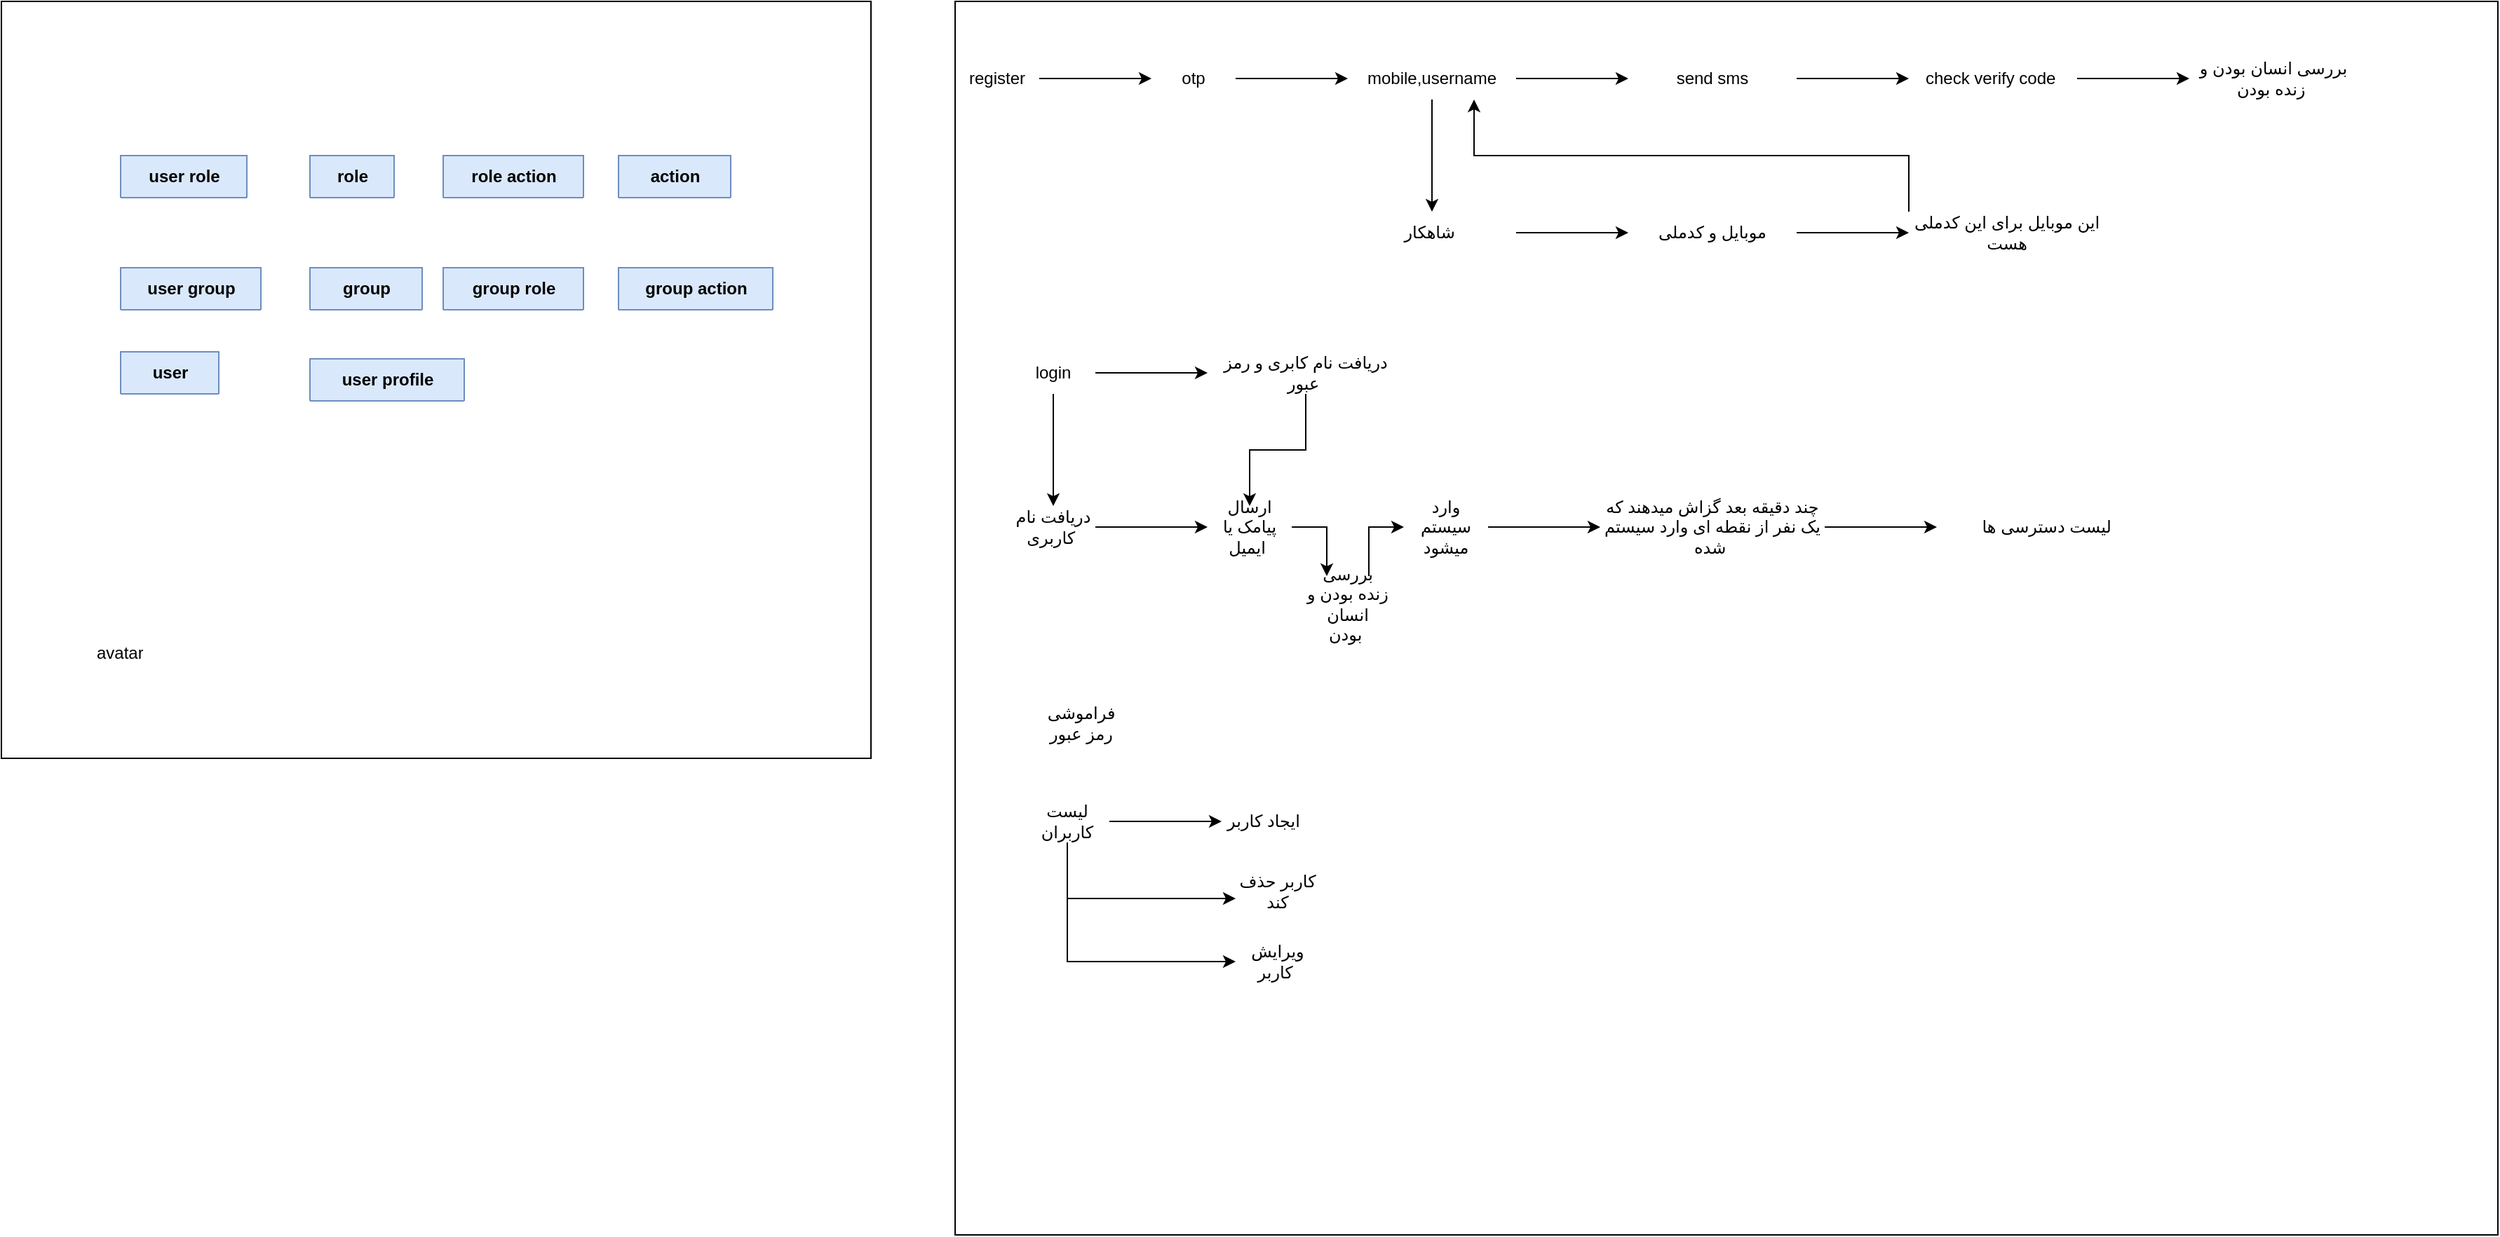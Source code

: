 <mxfile version="21.3.2" type="device">
  <diagram name="Page-1" id="mZm7nvFDYZ6d_9sWGojl">
    <mxGraphModel dx="880" dy="1552" grid="1" gridSize="10" guides="1" tooltips="1" connect="1" arrows="1" fold="1" page="1" pageScale="1" pageWidth="850" pageHeight="1100" math="0" shadow="0">
      <root>
        <mxCell id="0" />
        <mxCell id="1" parent="0" />
        <mxCell id="eB7bDLp0G9ZgfpI1zOwj-138" value="" style="verticalLabelPosition=bottom;verticalAlign=top;html=1;shape=mxgraph.basic.rect;fillColor2=none;strokeWidth=1;size=20;indent=5;" parent="1" vertex="1">
          <mxGeometry x="10" y="-20" width="620" height="540" as="geometry" />
        </mxCell>
        <mxCell id="eB7bDLp0G9ZgfpI1zOwj-1" value="user" style="shape=table;startSize=30;container=1;collapsible=1;childLayout=tableLayout;fixedRows=1;rowLines=0;fontStyle=1;align=center;resizeLast=1;html=1;fillColor=#dae8fc;strokeColor=#6c8ebf;" parent="1" vertex="1" collapsed="1">
          <mxGeometry x="95" y="230" width="70" height="30" as="geometry">
            <mxRectangle x="95" y="230" width="180" height="180" as="alternateBounds" />
          </mxGeometry>
        </mxCell>
        <mxCell id="eB7bDLp0G9ZgfpI1zOwj-2" value="" style="shape=tableRow;horizontal=0;startSize=0;swimlaneHead=0;swimlaneBody=0;fillColor=none;collapsible=0;dropTarget=0;points=[[0,0.5],[1,0.5]];portConstraint=eastwest;top=0;left=0;right=0;bottom=1;" parent="eB7bDLp0G9ZgfpI1zOwj-1" vertex="1">
          <mxGeometry y="30" width="180" height="30" as="geometry" />
        </mxCell>
        <mxCell id="eB7bDLp0G9ZgfpI1zOwj-3" value="PK" style="shape=partialRectangle;connectable=0;fillColor=none;top=0;left=0;bottom=0;right=0;fontStyle=1;overflow=hidden;whiteSpace=wrap;html=1;" parent="eB7bDLp0G9ZgfpI1zOwj-2" vertex="1">
          <mxGeometry width="30" height="30" as="geometry">
            <mxRectangle width="30" height="30" as="alternateBounds" />
          </mxGeometry>
        </mxCell>
        <mxCell id="eB7bDLp0G9ZgfpI1zOwj-4" value="username" style="shape=partialRectangle;connectable=0;fillColor=none;top=0;left=0;bottom=0;right=0;align=left;spacingLeft=6;fontStyle=5;overflow=hidden;whiteSpace=wrap;html=1;" parent="eB7bDLp0G9ZgfpI1zOwj-2" vertex="1">
          <mxGeometry x="30" width="150" height="30" as="geometry">
            <mxRectangle width="150" height="30" as="alternateBounds" />
          </mxGeometry>
        </mxCell>
        <mxCell id="eB7bDLp0G9ZgfpI1zOwj-5" value="" style="shape=tableRow;horizontal=0;startSize=0;swimlaneHead=0;swimlaneBody=0;fillColor=none;collapsible=0;dropTarget=0;points=[[0,0.5],[1,0.5]];portConstraint=eastwest;top=0;left=0;right=0;bottom=0;" parent="eB7bDLp0G9ZgfpI1zOwj-1" vertex="1">
          <mxGeometry y="60" width="180" height="30" as="geometry" />
        </mxCell>
        <mxCell id="eB7bDLp0G9ZgfpI1zOwj-6" value="" style="shape=partialRectangle;connectable=0;fillColor=none;top=0;left=0;bottom=0;right=0;editable=1;overflow=hidden;whiteSpace=wrap;html=1;" parent="eB7bDLp0G9ZgfpI1zOwj-5" vertex="1">
          <mxGeometry width="30" height="30" as="geometry">
            <mxRectangle width="30" height="30" as="alternateBounds" />
          </mxGeometry>
        </mxCell>
        <mxCell id="eB7bDLp0G9ZgfpI1zOwj-7" value="password" style="shape=partialRectangle;connectable=0;fillColor=none;top=0;left=0;bottom=0;right=0;align=left;spacingLeft=6;overflow=hidden;whiteSpace=wrap;html=1;" parent="eB7bDLp0G9ZgfpI1zOwj-5" vertex="1">
          <mxGeometry x="30" width="150" height="30" as="geometry">
            <mxRectangle width="150" height="30" as="alternateBounds" />
          </mxGeometry>
        </mxCell>
        <mxCell id="eB7bDLp0G9ZgfpI1zOwj-8" value="" style="shape=tableRow;horizontal=0;startSize=0;swimlaneHead=0;swimlaneBody=0;fillColor=none;collapsible=0;dropTarget=0;points=[[0,0.5],[1,0.5]];portConstraint=eastwest;top=0;left=0;right=0;bottom=0;" parent="eB7bDLp0G9ZgfpI1zOwj-1" vertex="1">
          <mxGeometry y="90" width="180" height="30" as="geometry" />
        </mxCell>
        <mxCell id="eB7bDLp0G9ZgfpI1zOwj-9" value="" style="shape=partialRectangle;connectable=0;fillColor=none;top=0;left=0;bottom=0;right=0;editable=1;overflow=hidden;whiteSpace=wrap;html=1;" parent="eB7bDLp0G9ZgfpI1zOwj-8" vertex="1">
          <mxGeometry width="30" height="30" as="geometry">
            <mxRectangle width="30" height="30" as="alternateBounds" />
          </mxGeometry>
        </mxCell>
        <mxCell id="eB7bDLp0G9ZgfpI1zOwj-10" value="email" style="shape=partialRectangle;connectable=0;fillColor=none;top=0;left=0;bottom=0;right=0;align=left;spacingLeft=6;overflow=hidden;whiteSpace=wrap;html=1;" parent="eB7bDLp0G9ZgfpI1zOwj-8" vertex="1">
          <mxGeometry x="30" width="150" height="30" as="geometry">
            <mxRectangle width="150" height="30" as="alternateBounds" />
          </mxGeometry>
        </mxCell>
        <mxCell id="eB7bDLp0G9ZgfpI1zOwj-11" value="" style="shape=tableRow;horizontal=0;startSize=0;swimlaneHead=0;swimlaneBody=0;fillColor=none;collapsible=0;dropTarget=0;points=[[0,0.5],[1,0.5]];portConstraint=eastwest;top=0;left=0;right=0;bottom=0;" parent="eB7bDLp0G9ZgfpI1zOwj-1" vertex="1">
          <mxGeometry y="120" width="180" height="30" as="geometry" />
        </mxCell>
        <mxCell id="eB7bDLp0G9ZgfpI1zOwj-12" value="" style="shape=partialRectangle;connectable=0;fillColor=none;top=0;left=0;bottom=0;right=0;editable=1;overflow=hidden;whiteSpace=wrap;html=1;" parent="eB7bDLp0G9ZgfpI1zOwj-11" vertex="1">
          <mxGeometry width="30" height="30" as="geometry">
            <mxRectangle width="30" height="30" as="alternateBounds" />
          </mxGeometry>
        </mxCell>
        <mxCell id="eB7bDLp0G9ZgfpI1zOwj-13" value="tel" style="shape=partialRectangle;connectable=0;fillColor=none;top=0;left=0;bottom=0;right=0;align=left;spacingLeft=6;overflow=hidden;whiteSpace=wrap;html=1;" parent="eB7bDLp0G9ZgfpI1zOwj-11" vertex="1">
          <mxGeometry x="30" width="150" height="30" as="geometry">
            <mxRectangle width="150" height="30" as="alternateBounds" />
          </mxGeometry>
        </mxCell>
        <mxCell id="eB7bDLp0G9ZgfpI1zOwj-14" value="role" style="shape=table;startSize=30;container=1;collapsible=1;childLayout=tableLayout;fixedRows=1;rowLines=0;fontStyle=1;align=center;resizeLast=1;html=1;fillColor=#dae8fc;strokeColor=#6c8ebf;" parent="1" vertex="1" collapsed="1">
          <mxGeometry x="230" y="90" width="60" height="30" as="geometry">
            <mxRectangle x="230" y="90" width="180" height="150" as="alternateBounds" />
          </mxGeometry>
        </mxCell>
        <mxCell id="eB7bDLp0G9ZgfpI1zOwj-15" value="" style="shape=tableRow;horizontal=0;startSize=0;swimlaneHead=0;swimlaneBody=0;fillColor=none;collapsible=0;dropTarget=0;points=[[0,0.5],[1,0.5]];portConstraint=eastwest;top=0;left=0;right=0;bottom=1;" parent="eB7bDLp0G9ZgfpI1zOwj-14" vertex="1">
          <mxGeometry y="30" width="180" height="30" as="geometry" />
        </mxCell>
        <mxCell id="eB7bDLp0G9ZgfpI1zOwj-16" value="PK" style="shape=partialRectangle;connectable=0;fillColor=none;top=0;left=0;bottom=0;right=0;fontStyle=1;overflow=hidden;whiteSpace=wrap;html=1;" parent="eB7bDLp0G9ZgfpI1zOwj-15" vertex="1">
          <mxGeometry width="30" height="30" as="geometry">
            <mxRectangle width="30" height="30" as="alternateBounds" />
          </mxGeometry>
        </mxCell>
        <mxCell id="eB7bDLp0G9ZgfpI1zOwj-17" value="UniqueID" style="shape=partialRectangle;connectable=0;fillColor=none;top=0;left=0;bottom=0;right=0;align=left;spacingLeft=6;fontStyle=5;overflow=hidden;whiteSpace=wrap;html=1;" parent="eB7bDLp0G9ZgfpI1zOwj-15" vertex="1">
          <mxGeometry x="30" width="150" height="30" as="geometry">
            <mxRectangle width="150" height="30" as="alternateBounds" />
          </mxGeometry>
        </mxCell>
        <mxCell id="eB7bDLp0G9ZgfpI1zOwj-18" value="" style="shape=tableRow;horizontal=0;startSize=0;swimlaneHead=0;swimlaneBody=0;fillColor=none;collapsible=0;dropTarget=0;points=[[0,0.5],[1,0.5]];portConstraint=eastwest;top=0;left=0;right=0;bottom=0;" parent="eB7bDLp0G9ZgfpI1zOwj-14" vertex="1">
          <mxGeometry y="60" width="180" height="30" as="geometry" />
        </mxCell>
        <mxCell id="eB7bDLp0G9ZgfpI1zOwj-19" value="" style="shape=partialRectangle;connectable=0;fillColor=none;top=0;left=0;bottom=0;right=0;editable=1;overflow=hidden;whiteSpace=wrap;html=1;" parent="eB7bDLp0G9ZgfpI1zOwj-18" vertex="1">
          <mxGeometry width="30" height="30" as="geometry">
            <mxRectangle width="30" height="30" as="alternateBounds" />
          </mxGeometry>
        </mxCell>
        <mxCell id="eB7bDLp0G9ZgfpI1zOwj-20" value="Row 1" style="shape=partialRectangle;connectable=0;fillColor=none;top=0;left=0;bottom=0;right=0;align=left;spacingLeft=6;overflow=hidden;whiteSpace=wrap;html=1;" parent="eB7bDLp0G9ZgfpI1zOwj-18" vertex="1">
          <mxGeometry x="30" width="150" height="30" as="geometry">
            <mxRectangle width="150" height="30" as="alternateBounds" />
          </mxGeometry>
        </mxCell>
        <mxCell id="eB7bDLp0G9ZgfpI1zOwj-21" value="" style="shape=tableRow;horizontal=0;startSize=0;swimlaneHead=0;swimlaneBody=0;fillColor=none;collapsible=0;dropTarget=0;points=[[0,0.5],[1,0.5]];portConstraint=eastwest;top=0;left=0;right=0;bottom=0;" parent="eB7bDLp0G9ZgfpI1zOwj-14" vertex="1">
          <mxGeometry y="90" width="180" height="30" as="geometry" />
        </mxCell>
        <mxCell id="eB7bDLp0G9ZgfpI1zOwj-22" value="" style="shape=partialRectangle;connectable=0;fillColor=none;top=0;left=0;bottom=0;right=0;editable=1;overflow=hidden;whiteSpace=wrap;html=1;" parent="eB7bDLp0G9ZgfpI1zOwj-21" vertex="1">
          <mxGeometry width="30" height="30" as="geometry">
            <mxRectangle width="30" height="30" as="alternateBounds" />
          </mxGeometry>
        </mxCell>
        <mxCell id="eB7bDLp0G9ZgfpI1zOwj-23" value="Row 2" style="shape=partialRectangle;connectable=0;fillColor=none;top=0;left=0;bottom=0;right=0;align=left;spacingLeft=6;overflow=hidden;whiteSpace=wrap;html=1;" parent="eB7bDLp0G9ZgfpI1zOwj-21" vertex="1">
          <mxGeometry x="30" width="150" height="30" as="geometry">
            <mxRectangle width="150" height="30" as="alternateBounds" />
          </mxGeometry>
        </mxCell>
        <mxCell id="eB7bDLp0G9ZgfpI1zOwj-24" value="" style="shape=tableRow;horizontal=0;startSize=0;swimlaneHead=0;swimlaneBody=0;fillColor=none;collapsible=0;dropTarget=0;points=[[0,0.5],[1,0.5]];portConstraint=eastwest;top=0;left=0;right=0;bottom=0;" parent="eB7bDLp0G9ZgfpI1zOwj-14" vertex="1">
          <mxGeometry y="120" width="180" height="30" as="geometry" />
        </mxCell>
        <mxCell id="eB7bDLp0G9ZgfpI1zOwj-25" value="" style="shape=partialRectangle;connectable=0;fillColor=none;top=0;left=0;bottom=0;right=0;editable=1;overflow=hidden;whiteSpace=wrap;html=1;" parent="eB7bDLp0G9ZgfpI1zOwj-24" vertex="1">
          <mxGeometry width="30" height="30" as="geometry">
            <mxRectangle width="30" height="30" as="alternateBounds" />
          </mxGeometry>
        </mxCell>
        <mxCell id="eB7bDLp0G9ZgfpI1zOwj-26" value="Row 3" style="shape=partialRectangle;connectable=0;fillColor=none;top=0;left=0;bottom=0;right=0;align=left;spacingLeft=6;overflow=hidden;whiteSpace=wrap;html=1;" parent="eB7bDLp0G9ZgfpI1zOwj-24" vertex="1">
          <mxGeometry x="30" width="150" height="30" as="geometry">
            <mxRectangle width="150" height="30" as="alternateBounds" />
          </mxGeometry>
        </mxCell>
        <mxCell id="eB7bDLp0G9ZgfpI1zOwj-27" value="action" style="shape=table;startSize=30;container=1;collapsible=1;childLayout=tableLayout;fixedRows=1;rowLines=0;fontStyle=1;align=center;resizeLast=1;html=1;fillColor=#dae8fc;strokeColor=#6c8ebf;" parent="1" vertex="1" collapsed="1">
          <mxGeometry x="450" y="90" width="80" height="30" as="geometry">
            <mxRectangle x="335" y="90" width="180" height="150" as="alternateBounds" />
          </mxGeometry>
        </mxCell>
        <mxCell id="eB7bDLp0G9ZgfpI1zOwj-28" value="" style="shape=tableRow;horizontal=0;startSize=0;swimlaneHead=0;swimlaneBody=0;fillColor=none;collapsible=0;dropTarget=0;points=[[0,0.5],[1,0.5]];portConstraint=eastwest;top=0;left=0;right=0;bottom=1;" parent="eB7bDLp0G9ZgfpI1zOwj-27" vertex="1">
          <mxGeometry y="30" width="180" height="30" as="geometry" />
        </mxCell>
        <mxCell id="eB7bDLp0G9ZgfpI1zOwj-29" value="PK" style="shape=partialRectangle;connectable=0;fillColor=none;top=0;left=0;bottom=0;right=0;fontStyle=1;overflow=hidden;whiteSpace=wrap;html=1;" parent="eB7bDLp0G9ZgfpI1zOwj-28" vertex="1">
          <mxGeometry width="30" height="30" as="geometry">
            <mxRectangle width="30" height="30" as="alternateBounds" />
          </mxGeometry>
        </mxCell>
        <mxCell id="eB7bDLp0G9ZgfpI1zOwj-30" value="UniqueID" style="shape=partialRectangle;connectable=0;fillColor=none;top=0;left=0;bottom=0;right=0;align=left;spacingLeft=6;fontStyle=5;overflow=hidden;whiteSpace=wrap;html=1;" parent="eB7bDLp0G9ZgfpI1zOwj-28" vertex="1">
          <mxGeometry x="30" width="150" height="30" as="geometry">
            <mxRectangle width="150" height="30" as="alternateBounds" />
          </mxGeometry>
        </mxCell>
        <mxCell id="eB7bDLp0G9ZgfpI1zOwj-31" value="" style="shape=tableRow;horizontal=0;startSize=0;swimlaneHead=0;swimlaneBody=0;fillColor=none;collapsible=0;dropTarget=0;points=[[0,0.5],[1,0.5]];portConstraint=eastwest;top=0;left=0;right=0;bottom=0;" parent="eB7bDLp0G9ZgfpI1zOwj-27" vertex="1">
          <mxGeometry y="60" width="180" height="30" as="geometry" />
        </mxCell>
        <mxCell id="eB7bDLp0G9ZgfpI1zOwj-32" value="" style="shape=partialRectangle;connectable=0;fillColor=none;top=0;left=0;bottom=0;right=0;editable=1;overflow=hidden;whiteSpace=wrap;html=1;" parent="eB7bDLp0G9ZgfpI1zOwj-31" vertex="1">
          <mxGeometry width="30" height="30" as="geometry">
            <mxRectangle width="30" height="30" as="alternateBounds" />
          </mxGeometry>
        </mxCell>
        <mxCell id="eB7bDLp0G9ZgfpI1zOwj-33" value="Row 1" style="shape=partialRectangle;connectable=0;fillColor=none;top=0;left=0;bottom=0;right=0;align=left;spacingLeft=6;overflow=hidden;whiteSpace=wrap;html=1;" parent="eB7bDLp0G9ZgfpI1zOwj-31" vertex="1">
          <mxGeometry x="30" width="150" height="30" as="geometry">
            <mxRectangle width="150" height="30" as="alternateBounds" />
          </mxGeometry>
        </mxCell>
        <mxCell id="eB7bDLp0G9ZgfpI1zOwj-34" value="" style="shape=tableRow;horizontal=0;startSize=0;swimlaneHead=0;swimlaneBody=0;fillColor=none;collapsible=0;dropTarget=0;points=[[0,0.5],[1,0.5]];portConstraint=eastwest;top=0;left=0;right=0;bottom=0;" parent="eB7bDLp0G9ZgfpI1zOwj-27" vertex="1">
          <mxGeometry y="90" width="180" height="30" as="geometry" />
        </mxCell>
        <mxCell id="eB7bDLp0G9ZgfpI1zOwj-35" value="" style="shape=partialRectangle;connectable=0;fillColor=none;top=0;left=0;bottom=0;right=0;editable=1;overflow=hidden;whiteSpace=wrap;html=1;" parent="eB7bDLp0G9ZgfpI1zOwj-34" vertex="1">
          <mxGeometry width="30" height="30" as="geometry">
            <mxRectangle width="30" height="30" as="alternateBounds" />
          </mxGeometry>
        </mxCell>
        <mxCell id="eB7bDLp0G9ZgfpI1zOwj-36" value="Row 2" style="shape=partialRectangle;connectable=0;fillColor=none;top=0;left=0;bottom=0;right=0;align=left;spacingLeft=6;overflow=hidden;whiteSpace=wrap;html=1;" parent="eB7bDLp0G9ZgfpI1zOwj-34" vertex="1">
          <mxGeometry x="30" width="150" height="30" as="geometry">
            <mxRectangle width="150" height="30" as="alternateBounds" />
          </mxGeometry>
        </mxCell>
        <mxCell id="eB7bDLp0G9ZgfpI1zOwj-37" value="" style="shape=tableRow;horizontal=0;startSize=0;swimlaneHead=0;swimlaneBody=0;fillColor=none;collapsible=0;dropTarget=0;points=[[0,0.5],[1,0.5]];portConstraint=eastwest;top=0;left=0;right=0;bottom=0;" parent="eB7bDLp0G9ZgfpI1zOwj-27" vertex="1">
          <mxGeometry y="120" width="180" height="30" as="geometry" />
        </mxCell>
        <mxCell id="eB7bDLp0G9ZgfpI1zOwj-38" value="" style="shape=partialRectangle;connectable=0;fillColor=none;top=0;left=0;bottom=0;right=0;editable=1;overflow=hidden;whiteSpace=wrap;html=1;" parent="eB7bDLp0G9ZgfpI1zOwj-37" vertex="1">
          <mxGeometry width="30" height="30" as="geometry">
            <mxRectangle width="30" height="30" as="alternateBounds" />
          </mxGeometry>
        </mxCell>
        <mxCell id="eB7bDLp0G9ZgfpI1zOwj-39" value="Row 3" style="shape=partialRectangle;connectable=0;fillColor=none;top=0;left=0;bottom=0;right=0;align=left;spacingLeft=6;overflow=hidden;whiteSpace=wrap;html=1;" parent="eB7bDLp0G9ZgfpI1zOwj-37" vertex="1">
          <mxGeometry x="30" width="150" height="30" as="geometry">
            <mxRectangle width="150" height="30" as="alternateBounds" />
          </mxGeometry>
        </mxCell>
        <mxCell id="eB7bDLp0G9ZgfpI1zOwj-40" value="role action" style="shape=table;startSize=30;container=1;collapsible=1;childLayout=tableLayout;fixedRows=1;rowLines=0;fontStyle=1;align=center;resizeLast=1;html=1;fillColor=#dae8fc;strokeColor=#6c8ebf;" parent="1" vertex="1" collapsed="1">
          <mxGeometry x="325" y="90" width="100" height="30" as="geometry">
            <mxRectangle x="325" y="90" width="180" height="150" as="alternateBounds" />
          </mxGeometry>
        </mxCell>
        <mxCell id="eB7bDLp0G9ZgfpI1zOwj-41" value="" style="shape=tableRow;horizontal=0;startSize=0;swimlaneHead=0;swimlaneBody=0;fillColor=none;collapsible=0;dropTarget=0;points=[[0,0.5],[1,0.5]];portConstraint=eastwest;top=0;left=0;right=0;bottom=1;" parent="eB7bDLp0G9ZgfpI1zOwj-40" vertex="1">
          <mxGeometry y="30" width="180" height="30" as="geometry" />
        </mxCell>
        <mxCell id="eB7bDLp0G9ZgfpI1zOwj-42" value="PK" style="shape=partialRectangle;connectable=0;fillColor=none;top=0;left=0;bottom=0;right=0;fontStyle=1;overflow=hidden;whiteSpace=wrap;html=1;" parent="eB7bDLp0G9ZgfpI1zOwj-41" vertex="1">
          <mxGeometry width="30" height="30" as="geometry">
            <mxRectangle width="30" height="30" as="alternateBounds" />
          </mxGeometry>
        </mxCell>
        <mxCell id="eB7bDLp0G9ZgfpI1zOwj-43" value="UniqueID" style="shape=partialRectangle;connectable=0;fillColor=none;top=0;left=0;bottom=0;right=0;align=left;spacingLeft=6;fontStyle=5;overflow=hidden;whiteSpace=wrap;html=1;" parent="eB7bDLp0G9ZgfpI1zOwj-41" vertex="1">
          <mxGeometry x="30" width="150" height="30" as="geometry">
            <mxRectangle width="150" height="30" as="alternateBounds" />
          </mxGeometry>
        </mxCell>
        <mxCell id="eB7bDLp0G9ZgfpI1zOwj-44" value="" style="shape=tableRow;horizontal=0;startSize=0;swimlaneHead=0;swimlaneBody=0;fillColor=none;collapsible=0;dropTarget=0;points=[[0,0.5],[1,0.5]];portConstraint=eastwest;top=0;left=0;right=0;bottom=0;" parent="eB7bDLp0G9ZgfpI1zOwj-40" vertex="1">
          <mxGeometry y="60" width="180" height="30" as="geometry" />
        </mxCell>
        <mxCell id="eB7bDLp0G9ZgfpI1zOwj-45" value="" style="shape=partialRectangle;connectable=0;fillColor=none;top=0;left=0;bottom=0;right=0;editable=1;overflow=hidden;whiteSpace=wrap;html=1;" parent="eB7bDLp0G9ZgfpI1zOwj-44" vertex="1">
          <mxGeometry width="30" height="30" as="geometry">
            <mxRectangle width="30" height="30" as="alternateBounds" />
          </mxGeometry>
        </mxCell>
        <mxCell id="eB7bDLp0G9ZgfpI1zOwj-46" value="Row 1" style="shape=partialRectangle;connectable=0;fillColor=none;top=0;left=0;bottom=0;right=0;align=left;spacingLeft=6;overflow=hidden;whiteSpace=wrap;html=1;" parent="eB7bDLp0G9ZgfpI1zOwj-44" vertex="1">
          <mxGeometry x="30" width="150" height="30" as="geometry">
            <mxRectangle width="150" height="30" as="alternateBounds" />
          </mxGeometry>
        </mxCell>
        <mxCell id="eB7bDLp0G9ZgfpI1zOwj-47" value="" style="shape=tableRow;horizontal=0;startSize=0;swimlaneHead=0;swimlaneBody=0;fillColor=none;collapsible=0;dropTarget=0;points=[[0,0.5],[1,0.5]];portConstraint=eastwest;top=0;left=0;right=0;bottom=0;" parent="eB7bDLp0G9ZgfpI1zOwj-40" vertex="1">
          <mxGeometry y="90" width="180" height="30" as="geometry" />
        </mxCell>
        <mxCell id="eB7bDLp0G9ZgfpI1zOwj-48" value="" style="shape=partialRectangle;connectable=0;fillColor=none;top=0;left=0;bottom=0;right=0;editable=1;overflow=hidden;whiteSpace=wrap;html=1;" parent="eB7bDLp0G9ZgfpI1zOwj-47" vertex="1">
          <mxGeometry width="30" height="30" as="geometry">
            <mxRectangle width="30" height="30" as="alternateBounds" />
          </mxGeometry>
        </mxCell>
        <mxCell id="eB7bDLp0G9ZgfpI1zOwj-49" value="Row 2" style="shape=partialRectangle;connectable=0;fillColor=none;top=0;left=0;bottom=0;right=0;align=left;spacingLeft=6;overflow=hidden;whiteSpace=wrap;html=1;" parent="eB7bDLp0G9ZgfpI1zOwj-47" vertex="1">
          <mxGeometry x="30" width="150" height="30" as="geometry">
            <mxRectangle width="150" height="30" as="alternateBounds" />
          </mxGeometry>
        </mxCell>
        <mxCell id="eB7bDLp0G9ZgfpI1zOwj-50" value="" style="shape=tableRow;horizontal=0;startSize=0;swimlaneHead=0;swimlaneBody=0;fillColor=none;collapsible=0;dropTarget=0;points=[[0,0.5],[1,0.5]];portConstraint=eastwest;top=0;left=0;right=0;bottom=0;" parent="eB7bDLp0G9ZgfpI1zOwj-40" vertex="1">
          <mxGeometry y="120" width="180" height="30" as="geometry" />
        </mxCell>
        <mxCell id="eB7bDLp0G9ZgfpI1zOwj-51" value="" style="shape=partialRectangle;connectable=0;fillColor=none;top=0;left=0;bottom=0;right=0;editable=1;overflow=hidden;whiteSpace=wrap;html=1;" parent="eB7bDLp0G9ZgfpI1zOwj-50" vertex="1">
          <mxGeometry width="30" height="30" as="geometry">
            <mxRectangle width="30" height="30" as="alternateBounds" />
          </mxGeometry>
        </mxCell>
        <mxCell id="eB7bDLp0G9ZgfpI1zOwj-52" value="Row 3" style="shape=partialRectangle;connectable=0;fillColor=none;top=0;left=0;bottom=0;right=0;align=left;spacingLeft=6;overflow=hidden;whiteSpace=wrap;html=1;" parent="eB7bDLp0G9ZgfpI1zOwj-50" vertex="1">
          <mxGeometry x="30" width="150" height="30" as="geometry">
            <mxRectangle width="150" height="30" as="alternateBounds" />
          </mxGeometry>
        </mxCell>
        <mxCell id="eB7bDLp0G9ZgfpI1zOwj-53" value="group" style="shape=table;startSize=30;container=1;collapsible=1;childLayout=tableLayout;fixedRows=1;rowLines=0;fontStyle=1;align=center;resizeLast=1;html=1;fillColor=#dae8fc;strokeColor=#6c8ebf;" parent="1" vertex="1" collapsed="1">
          <mxGeometry x="230" y="170" width="80" height="30" as="geometry">
            <mxRectangle x="245" y="160" width="175" height="150" as="alternateBounds" />
          </mxGeometry>
        </mxCell>
        <mxCell id="eB7bDLp0G9ZgfpI1zOwj-54" value="" style="shape=tableRow;horizontal=0;startSize=0;swimlaneHead=0;swimlaneBody=0;fillColor=none;collapsible=0;dropTarget=0;points=[[0,0.5],[1,0.5]];portConstraint=eastwest;top=0;left=0;right=0;bottom=1;" parent="eB7bDLp0G9ZgfpI1zOwj-53" vertex="1">
          <mxGeometry y="30" width="175" height="30" as="geometry" />
        </mxCell>
        <mxCell id="eB7bDLp0G9ZgfpI1zOwj-55" value="PK" style="shape=partialRectangle;connectable=0;fillColor=none;top=0;left=0;bottom=0;right=0;fontStyle=1;overflow=hidden;whiteSpace=wrap;html=1;" parent="eB7bDLp0G9ZgfpI1zOwj-54" vertex="1">
          <mxGeometry width="30" height="30" as="geometry">
            <mxRectangle width="30" height="30" as="alternateBounds" />
          </mxGeometry>
        </mxCell>
        <mxCell id="eB7bDLp0G9ZgfpI1zOwj-56" value="UniqueID" style="shape=partialRectangle;connectable=0;fillColor=none;top=0;left=0;bottom=0;right=0;align=left;spacingLeft=6;fontStyle=5;overflow=hidden;whiteSpace=wrap;html=1;" parent="eB7bDLp0G9ZgfpI1zOwj-54" vertex="1">
          <mxGeometry x="30" width="145" height="30" as="geometry">
            <mxRectangle width="145" height="30" as="alternateBounds" />
          </mxGeometry>
        </mxCell>
        <mxCell id="eB7bDLp0G9ZgfpI1zOwj-57" value="" style="shape=tableRow;horizontal=0;startSize=0;swimlaneHead=0;swimlaneBody=0;fillColor=none;collapsible=0;dropTarget=0;points=[[0,0.5],[1,0.5]];portConstraint=eastwest;top=0;left=0;right=0;bottom=0;" parent="eB7bDLp0G9ZgfpI1zOwj-53" vertex="1">
          <mxGeometry y="60" width="175" height="30" as="geometry" />
        </mxCell>
        <mxCell id="eB7bDLp0G9ZgfpI1zOwj-58" value="" style="shape=partialRectangle;connectable=0;fillColor=none;top=0;left=0;bottom=0;right=0;editable=1;overflow=hidden;whiteSpace=wrap;html=1;" parent="eB7bDLp0G9ZgfpI1zOwj-57" vertex="1">
          <mxGeometry width="30" height="30" as="geometry">
            <mxRectangle width="30" height="30" as="alternateBounds" />
          </mxGeometry>
        </mxCell>
        <mxCell id="eB7bDLp0G9ZgfpI1zOwj-59" value="Row 1" style="shape=partialRectangle;connectable=0;fillColor=none;top=0;left=0;bottom=0;right=0;align=left;spacingLeft=6;overflow=hidden;whiteSpace=wrap;html=1;" parent="eB7bDLp0G9ZgfpI1zOwj-57" vertex="1">
          <mxGeometry x="30" width="145" height="30" as="geometry">
            <mxRectangle width="145" height="30" as="alternateBounds" />
          </mxGeometry>
        </mxCell>
        <mxCell id="eB7bDLp0G9ZgfpI1zOwj-60" value="" style="shape=tableRow;horizontal=0;startSize=0;swimlaneHead=0;swimlaneBody=0;fillColor=none;collapsible=0;dropTarget=0;points=[[0,0.5],[1,0.5]];portConstraint=eastwest;top=0;left=0;right=0;bottom=0;" parent="eB7bDLp0G9ZgfpI1zOwj-53" vertex="1">
          <mxGeometry y="90" width="175" height="30" as="geometry" />
        </mxCell>
        <mxCell id="eB7bDLp0G9ZgfpI1zOwj-61" value="" style="shape=partialRectangle;connectable=0;fillColor=none;top=0;left=0;bottom=0;right=0;editable=1;overflow=hidden;whiteSpace=wrap;html=1;" parent="eB7bDLp0G9ZgfpI1zOwj-60" vertex="1">
          <mxGeometry width="30" height="30" as="geometry">
            <mxRectangle width="30" height="30" as="alternateBounds" />
          </mxGeometry>
        </mxCell>
        <mxCell id="eB7bDLp0G9ZgfpI1zOwj-62" value="Row 2" style="shape=partialRectangle;connectable=0;fillColor=none;top=0;left=0;bottom=0;right=0;align=left;spacingLeft=6;overflow=hidden;whiteSpace=wrap;html=1;" parent="eB7bDLp0G9ZgfpI1zOwj-60" vertex="1">
          <mxGeometry x="30" width="145" height="30" as="geometry">
            <mxRectangle width="145" height="30" as="alternateBounds" />
          </mxGeometry>
        </mxCell>
        <mxCell id="eB7bDLp0G9ZgfpI1zOwj-63" value="" style="shape=tableRow;horizontal=0;startSize=0;swimlaneHead=0;swimlaneBody=0;fillColor=none;collapsible=0;dropTarget=0;points=[[0,0.5],[1,0.5]];portConstraint=eastwest;top=0;left=0;right=0;bottom=0;" parent="eB7bDLp0G9ZgfpI1zOwj-53" vertex="1">
          <mxGeometry y="120" width="175" height="30" as="geometry" />
        </mxCell>
        <mxCell id="eB7bDLp0G9ZgfpI1zOwj-64" value="" style="shape=partialRectangle;connectable=0;fillColor=none;top=0;left=0;bottom=0;right=0;editable=1;overflow=hidden;whiteSpace=wrap;html=1;" parent="eB7bDLp0G9ZgfpI1zOwj-63" vertex="1">
          <mxGeometry width="30" height="30" as="geometry">
            <mxRectangle width="30" height="30" as="alternateBounds" />
          </mxGeometry>
        </mxCell>
        <mxCell id="eB7bDLp0G9ZgfpI1zOwj-65" value="Row 3" style="shape=partialRectangle;connectable=0;fillColor=none;top=0;left=0;bottom=0;right=0;align=left;spacingLeft=6;overflow=hidden;whiteSpace=wrap;html=1;" parent="eB7bDLp0G9ZgfpI1zOwj-63" vertex="1">
          <mxGeometry x="30" width="145" height="30" as="geometry">
            <mxRectangle width="145" height="30" as="alternateBounds" />
          </mxGeometry>
        </mxCell>
        <mxCell id="eB7bDLp0G9ZgfpI1zOwj-66" value="group role" style="shape=table;startSize=30;container=1;collapsible=1;childLayout=tableLayout;fixedRows=1;rowLines=0;fontStyle=1;align=center;resizeLast=1;html=1;fillColor=#dae8fc;strokeColor=#6c8ebf;" parent="1" vertex="1" collapsed="1">
          <mxGeometry x="325" y="170" width="100" height="30" as="geometry">
            <mxRectangle x="350" y="170" width="180" height="150" as="alternateBounds" />
          </mxGeometry>
        </mxCell>
        <mxCell id="eB7bDLp0G9ZgfpI1zOwj-67" value="" style="shape=tableRow;horizontal=0;startSize=0;swimlaneHead=0;swimlaneBody=0;fillColor=none;collapsible=0;dropTarget=0;points=[[0,0.5],[1,0.5]];portConstraint=eastwest;top=0;left=0;right=0;bottom=1;" parent="eB7bDLp0G9ZgfpI1zOwj-66" vertex="1">
          <mxGeometry y="30" width="180" height="30" as="geometry" />
        </mxCell>
        <mxCell id="eB7bDLp0G9ZgfpI1zOwj-68" value="PK" style="shape=partialRectangle;connectable=0;fillColor=none;top=0;left=0;bottom=0;right=0;fontStyle=1;overflow=hidden;whiteSpace=wrap;html=1;" parent="eB7bDLp0G9ZgfpI1zOwj-67" vertex="1">
          <mxGeometry width="30" height="30" as="geometry">
            <mxRectangle width="30" height="30" as="alternateBounds" />
          </mxGeometry>
        </mxCell>
        <mxCell id="eB7bDLp0G9ZgfpI1zOwj-69" value="UniqueID" style="shape=partialRectangle;connectable=0;fillColor=none;top=0;left=0;bottom=0;right=0;align=left;spacingLeft=6;fontStyle=5;overflow=hidden;whiteSpace=wrap;html=1;" parent="eB7bDLp0G9ZgfpI1zOwj-67" vertex="1">
          <mxGeometry x="30" width="150" height="30" as="geometry">
            <mxRectangle width="150" height="30" as="alternateBounds" />
          </mxGeometry>
        </mxCell>
        <mxCell id="eB7bDLp0G9ZgfpI1zOwj-70" value="" style="shape=tableRow;horizontal=0;startSize=0;swimlaneHead=0;swimlaneBody=0;fillColor=none;collapsible=0;dropTarget=0;points=[[0,0.5],[1,0.5]];portConstraint=eastwest;top=0;left=0;right=0;bottom=0;" parent="eB7bDLp0G9ZgfpI1zOwj-66" vertex="1">
          <mxGeometry y="60" width="180" height="30" as="geometry" />
        </mxCell>
        <mxCell id="eB7bDLp0G9ZgfpI1zOwj-71" value="" style="shape=partialRectangle;connectable=0;fillColor=none;top=0;left=0;bottom=0;right=0;editable=1;overflow=hidden;whiteSpace=wrap;html=1;" parent="eB7bDLp0G9ZgfpI1zOwj-70" vertex="1">
          <mxGeometry width="30" height="30" as="geometry">
            <mxRectangle width="30" height="30" as="alternateBounds" />
          </mxGeometry>
        </mxCell>
        <mxCell id="eB7bDLp0G9ZgfpI1zOwj-72" value="Row 1" style="shape=partialRectangle;connectable=0;fillColor=none;top=0;left=0;bottom=0;right=0;align=left;spacingLeft=6;overflow=hidden;whiteSpace=wrap;html=1;" parent="eB7bDLp0G9ZgfpI1zOwj-70" vertex="1">
          <mxGeometry x="30" width="150" height="30" as="geometry">
            <mxRectangle width="150" height="30" as="alternateBounds" />
          </mxGeometry>
        </mxCell>
        <mxCell id="eB7bDLp0G9ZgfpI1zOwj-73" value="" style="shape=tableRow;horizontal=0;startSize=0;swimlaneHead=0;swimlaneBody=0;fillColor=none;collapsible=0;dropTarget=0;points=[[0,0.5],[1,0.5]];portConstraint=eastwest;top=0;left=0;right=0;bottom=0;" parent="eB7bDLp0G9ZgfpI1zOwj-66" vertex="1">
          <mxGeometry y="90" width="180" height="30" as="geometry" />
        </mxCell>
        <mxCell id="eB7bDLp0G9ZgfpI1zOwj-74" value="" style="shape=partialRectangle;connectable=0;fillColor=none;top=0;left=0;bottom=0;right=0;editable=1;overflow=hidden;whiteSpace=wrap;html=1;" parent="eB7bDLp0G9ZgfpI1zOwj-73" vertex="1">
          <mxGeometry width="30" height="30" as="geometry">
            <mxRectangle width="30" height="30" as="alternateBounds" />
          </mxGeometry>
        </mxCell>
        <mxCell id="eB7bDLp0G9ZgfpI1zOwj-75" value="Row 2" style="shape=partialRectangle;connectable=0;fillColor=none;top=0;left=0;bottom=0;right=0;align=left;spacingLeft=6;overflow=hidden;whiteSpace=wrap;html=1;" parent="eB7bDLp0G9ZgfpI1zOwj-73" vertex="1">
          <mxGeometry x="30" width="150" height="30" as="geometry">
            <mxRectangle width="150" height="30" as="alternateBounds" />
          </mxGeometry>
        </mxCell>
        <mxCell id="eB7bDLp0G9ZgfpI1zOwj-76" value="" style="shape=tableRow;horizontal=0;startSize=0;swimlaneHead=0;swimlaneBody=0;fillColor=none;collapsible=0;dropTarget=0;points=[[0,0.5],[1,0.5]];portConstraint=eastwest;top=0;left=0;right=0;bottom=0;" parent="eB7bDLp0G9ZgfpI1zOwj-66" vertex="1">
          <mxGeometry y="120" width="180" height="30" as="geometry" />
        </mxCell>
        <mxCell id="eB7bDLp0G9ZgfpI1zOwj-77" value="" style="shape=partialRectangle;connectable=0;fillColor=none;top=0;left=0;bottom=0;right=0;editable=1;overflow=hidden;whiteSpace=wrap;html=1;" parent="eB7bDLp0G9ZgfpI1zOwj-76" vertex="1">
          <mxGeometry width="30" height="30" as="geometry">
            <mxRectangle width="30" height="30" as="alternateBounds" />
          </mxGeometry>
        </mxCell>
        <mxCell id="eB7bDLp0G9ZgfpI1zOwj-78" value="Row 3" style="shape=partialRectangle;connectable=0;fillColor=none;top=0;left=0;bottom=0;right=0;align=left;spacingLeft=6;overflow=hidden;whiteSpace=wrap;html=1;" parent="eB7bDLp0G9ZgfpI1zOwj-76" vertex="1">
          <mxGeometry x="30" width="150" height="30" as="geometry">
            <mxRectangle width="150" height="30" as="alternateBounds" />
          </mxGeometry>
        </mxCell>
        <mxCell id="eB7bDLp0G9ZgfpI1zOwj-79" value="user role" style="shape=table;startSize=30;container=1;collapsible=1;childLayout=tableLayout;fixedRows=1;rowLines=0;fontStyle=1;align=center;resizeLast=1;html=1;fillColor=#dae8fc;strokeColor=#6c8ebf;" parent="1" vertex="1" collapsed="1">
          <mxGeometry x="95" y="90" width="90" height="30" as="geometry">
            <mxRectangle x="95" y="90" width="180" height="150" as="alternateBounds" />
          </mxGeometry>
        </mxCell>
        <mxCell id="eB7bDLp0G9ZgfpI1zOwj-80" value="" style="shape=tableRow;horizontal=0;startSize=0;swimlaneHead=0;swimlaneBody=0;fillColor=none;collapsible=0;dropTarget=0;points=[[0,0.5],[1,0.5]];portConstraint=eastwest;top=0;left=0;right=0;bottom=1;" parent="eB7bDLp0G9ZgfpI1zOwj-79" vertex="1">
          <mxGeometry y="30" width="180" height="30" as="geometry" />
        </mxCell>
        <mxCell id="eB7bDLp0G9ZgfpI1zOwj-81" value="PK" style="shape=partialRectangle;connectable=0;fillColor=none;top=0;left=0;bottom=0;right=0;fontStyle=1;overflow=hidden;whiteSpace=wrap;html=1;" parent="eB7bDLp0G9ZgfpI1zOwj-80" vertex="1">
          <mxGeometry width="30" height="30" as="geometry">
            <mxRectangle width="30" height="30" as="alternateBounds" />
          </mxGeometry>
        </mxCell>
        <mxCell id="eB7bDLp0G9ZgfpI1zOwj-82" value="UniqueID" style="shape=partialRectangle;connectable=0;fillColor=none;top=0;left=0;bottom=0;right=0;align=left;spacingLeft=6;fontStyle=5;overflow=hidden;whiteSpace=wrap;html=1;" parent="eB7bDLp0G9ZgfpI1zOwj-80" vertex="1">
          <mxGeometry x="30" width="150" height="30" as="geometry">
            <mxRectangle width="150" height="30" as="alternateBounds" />
          </mxGeometry>
        </mxCell>
        <mxCell id="eB7bDLp0G9ZgfpI1zOwj-83" value="" style="shape=tableRow;horizontal=0;startSize=0;swimlaneHead=0;swimlaneBody=0;fillColor=none;collapsible=0;dropTarget=0;points=[[0,0.5],[1,0.5]];portConstraint=eastwest;top=0;left=0;right=0;bottom=0;" parent="eB7bDLp0G9ZgfpI1zOwj-79" vertex="1">
          <mxGeometry y="60" width="180" height="30" as="geometry" />
        </mxCell>
        <mxCell id="eB7bDLp0G9ZgfpI1zOwj-84" value="" style="shape=partialRectangle;connectable=0;fillColor=none;top=0;left=0;bottom=0;right=0;editable=1;overflow=hidden;whiteSpace=wrap;html=1;" parent="eB7bDLp0G9ZgfpI1zOwj-83" vertex="1">
          <mxGeometry width="30" height="30" as="geometry">
            <mxRectangle width="30" height="30" as="alternateBounds" />
          </mxGeometry>
        </mxCell>
        <mxCell id="eB7bDLp0G9ZgfpI1zOwj-85" value="Row 1" style="shape=partialRectangle;connectable=0;fillColor=none;top=0;left=0;bottom=0;right=0;align=left;spacingLeft=6;overflow=hidden;whiteSpace=wrap;html=1;" parent="eB7bDLp0G9ZgfpI1zOwj-83" vertex="1">
          <mxGeometry x="30" width="150" height="30" as="geometry">
            <mxRectangle width="150" height="30" as="alternateBounds" />
          </mxGeometry>
        </mxCell>
        <mxCell id="eB7bDLp0G9ZgfpI1zOwj-86" value="" style="shape=tableRow;horizontal=0;startSize=0;swimlaneHead=0;swimlaneBody=0;fillColor=none;collapsible=0;dropTarget=0;points=[[0,0.5],[1,0.5]];portConstraint=eastwest;top=0;left=0;right=0;bottom=0;" parent="eB7bDLp0G9ZgfpI1zOwj-79" vertex="1">
          <mxGeometry y="90" width="180" height="30" as="geometry" />
        </mxCell>
        <mxCell id="eB7bDLp0G9ZgfpI1zOwj-87" value="" style="shape=partialRectangle;connectable=0;fillColor=none;top=0;left=0;bottom=0;right=0;editable=1;overflow=hidden;whiteSpace=wrap;html=1;" parent="eB7bDLp0G9ZgfpI1zOwj-86" vertex="1">
          <mxGeometry width="30" height="30" as="geometry">
            <mxRectangle width="30" height="30" as="alternateBounds" />
          </mxGeometry>
        </mxCell>
        <mxCell id="eB7bDLp0G9ZgfpI1zOwj-88" value="Row 2" style="shape=partialRectangle;connectable=0;fillColor=none;top=0;left=0;bottom=0;right=0;align=left;spacingLeft=6;overflow=hidden;whiteSpace=wrap;html=1;" parent="eB7bDLp0G9ZgfpI1zOwj-86" vertex="1">
          <mxGeometry x="30" width="150" height="30" as="geometry">
            <mxRectangle width="150" height="30" as="alternateBounds" />
          </mxGeometry>
        </mxCell>
        <mxCell id="eB7bDLp0G9ZgfpI1zOwj-89" value="" style="shape=tableRow;horizontal=0;startSize=0;swimlaneHead=0;swimlaneBody=0;fillColor=none;collapsible=0;dropTarget=0;points=[[0,0.5],[1,0.5]];portConstraint=eastwest;top=0;left=0;right=0;bottom=0;" parent="eB7bDLp0G9ZgfpI1zOwj-79" vertex="1">
          <mxGeometry y="120" width="180" height="30" as="geometry" />
        </mxCell>
        <mxCell id="eB7bDLp0G9ZgfpI1zOwj-90" value="" style="shape=partialRectangle;connectable=0;fillColor=none;top=0;left=0;bottom=0;right=0;editable=1;overflow=hidden;whiteSpace=wrap;html=1;" parent="eB7bDLp0G9ZgfpI1zOwj-89" vertex="1">
          <mxGeometry width="30" height="30" as="geometry">
            <mxRectangle width="30" height="30" as="alternateBounds" />
          </mxGeometry>
        </mxCell>
        <mxCell id="eB7bDLp0G9ZgfpI1zOwj-91" value="Row 3" style="shape=partialRectangle;connectable=0;fillColor=none;top=0;left=0;bottom=0;right=0;align=left;spacingLeft=6;overflow=hidden;whiteSpace=wrap;html=1;" parent="eB7bDLp0G9ZgfpI1zOwj-89" vertex="1">
          <mxGeometry x="30" width="150" height="30" as="geometry">
            <mxRectangle width="150" height="30" as="alternateBounds" />
          </mxGeometry>
        </mxCell>
        <mxCell id="eB7bDLp0G9ZgfpI1zOwj-92" value="user group" style="shape=table;startSize=30;container=1;collapsible=1;childLayout=tableLayout;fixedRows=1;rowLines=0;fontStyle=1;align=center;resizeLast=1;html=1;fillColor=#dae8fc;strokeColor=#6c8ebf;" parent="1" vertex="1" collapsed="1">
          <mxGeometry x="95" y="170" width="100" height="30" as="geometry">
            <mxRectangle x="95" y="170" width="180" height="150" as="alternateBounds" />
          </mxGeometry>
        </mxCell>
        <mxCell id="eB7bDLp0G9ZgfpI1zOwj-93" value="" style="shape=tableRow;horizontal=0;startSize=0;swimlaneHead=0;swimlaneBody=0;fillColor=none;collapsible=0;dropTarget=0;points=[[0,0.5],[1,0.5]];portConstraint=eastwest;top=0;left=0;right=0;bottom=1;" parent="eB7bDLp0G9ZgfpI1zOwj-92" vertex="1">
          <mxGeometry y="30" width="180" height="30" as="geometry" />
        </mxCell>
        <mxCell id="eB7bDLp0G9ZgfpI1zOwj-94" value="PK" style="shape=partialRectangle;connectable=0;fillColor=none;top=0;left=0;bottom=0;right=0;fontStyle=1;overflow=hidden;whiteSpace=wrap;html=1;" parent="eB7bDLp0G9ZgfpI1zOwj-93" vertex="1">
          <mxGeometry width="30" height="30" as="geometry">
            <mxRectangle width="30" height="30" as="alternateBounds" />
          </mxGeometry>
        </mxCell>
        <mxCell id="eB7bDLp0G9ZgfpI1zOwj-95" value="UniqueID" style="shape=partialRectangle;connectable=0;fillColor=none;top=0;left=0;bottom=0;right=0;align=left;spacingLeft=6;fontStyle=5;overflow=hidden;whiteSpace=wrap;html=1;" parent="eB7bDLp0G9ZgfpI1zOwj-93" vertex="1">
          <mxGeometry x="30" width="150" height="30" as="geometry">
            <mxRectangle width="150" height="30" as="alternateBounds" />
          </mxGeometry>
        </mxCell>
        <mxCell id="eB7bDLp0G9ZgfpI1zOwj-96" value="" style="shape=tableRow;horizontal=0;startSize=0;swimlaneHead=0;swimlaneBody=0;fillColor=none;collapsible=0;dropTarget=0;points=[[0,0.5],[1,0.5]];portConstraint=eastwest;top=0;left=0;right=0;bottom=0;" parent="eB7bDLp0G9ZgfpI1zOwj-92" vertex="1">
          <mxGeometry y="60" width="180" height="30" as="geometry" />
        </mxCell>
        <mxCell id="eB7bDLp0G9ZgfpI1zOwj-97" value="" style="shape=partialRectangle;connectable=0;fillColor=none;top=0;left=0;bottom=0;right=0;editable=1;overflow=hidden;whiteSpace=wrap;html=1;" parent="eB7bDLp0G9ZgfpI1zOwj-96" vertex="1">
          <mxGeometry width="30" height="30" as="geometry">
            <mxRectangle width="30" height="30" as="alternateBounds" />
          </mxGeometry>
        </mxCell>
        <mxCell id="eB7bDLp0G9ZgfpI1zOwj-98" value="Row 1" style="shape=partialRectangle;connectable=0;fillColor=none;top=0;left=0;bottom=0;right=0;align=left;spacingLeft=6;overflow=hidden;whiteSpace=wrap;html=1;" parent="eB7bDLp0G9ZgfpI1zOwj-96" vertex="1">
          <mxGeometry x="30" width="150" height="30" as="geometry">
            <mxRectangle width="150" height="30" as="alternateBounds" />
          </mxGeometry>
        </mxCell>
        <mxCell id="eB7bDLp0G9ZgfpI1zOwj-99" value="" style="shape=tableRow;horizontal=0;startSize=0;swimlaneHead=0;swimlaneBody=0;fillColor=none;collapsible=0;dropTarget=0;points=[[0,0.5],[1,0.5]];portConstraint=eastwest;top=0;left=0;right=0;bottom=0;" parent="eB7bDLp0G9ZgfpI1zOwj-92" vertex="1">
          <mxGeometry y="90" width="180" height="30" as="geometry" />
        </mxCell>
        <mxCell id="eB7bDLp0G9ZgfpI1zOwj-100" value="" style="shape=partialRectangle;connectable=0;fillColor=none;top=0;left=0;bottom=0;right=0;editable=1;overflow=hidden;whiteSpace=wrap;html=1;" parent="eB7bDLp0G9ZgfpI1zOwj-99" vertex="1">
          <mxGeometry width="30" height="30" as="geometry">
            <mxRectangle width="30" height="30" as="alternateBounds" />
          </mxGeometry>
        </mxCell>
        <mxCell id="eB7bDLp0G9ZgfpI1zOwj-101" value="Row 2" style="shape=partialRectangle;connectable=0;fillColor=none;top=0;left=0;bottom=0;right=0;align=left;spacingLeft=6;overflow=hidden;whiteSpace=wrap;html=1;" parent="eB7bDLp0G9ZgfpI1zOwj-99" vertex="1">
          <mxGeometry x="30" width="150" height="30" as="geometry">
            <mxRectangle width="150" height="30" as="alternateBounds" />
          </mxGeometry>
        </mxCell>
        <mxCell id="eB7bDLp0G9ZgfpI1zOwj-102" value="" style="shape=tableRow;horizontal=0;startSize=0;swimlaneHead=0;swimlaneBody=0;fillColor=none;collapsible=0;dropTarget=0;points=[[0,0.5],[1,0.5]];portConstraint=eastwest;top=0;left=0;right=0;bottom=0;" parent="eB7bDLp0G9ZgfpI1zOwj-92" vertex="1">
          <mxGeometry y="120" width="180" height="30" as="geometry" />
        </mxCell>
        <mxCell id="eB7bDLp0G9ZgfpI1zOwj-103" value="" style="shape=partialRectangle;connectable=0;fillColor=none;top=0;left=0;bottom=0;right=0;editable=1;overflow=hidden;whiteSpace=wrap;html=1;" parent="eB7bDLp0G9ZgfpI1zOwj-102" vertex="1">
          <mxGeometry width="30" height="30" as="geometry">
            <mxRectangle width="30" height="30" as="alternateBounds" />
          </mxGeometry>
        </mxCell>
        <mxCell id="eB7bDLp0G9ZgfpI1zOwj-104" value="Row 3" style="shape=partialRectangle;connectable=0;fillColor=none;top=0;left=0;bottom=0;right=0;align=left;spacingLeft=6;overflow=hidden;whiteSpace=wrap;html=1;" parent="eB7bDLp0G9ZgfpI1zOwj-102" vertex="1">
          <mxGeometry x="30" width="150" height="30" as="geometry">
            <mxRectangle width="150" height="30" as="alternateBounds" />
          </mxGeometry>
        </mxCell>
        <mxCell id="eB7bDLp0G9ZgfpI1zOwj-105" value="group action" style="shape=table;startSize=30;container=1;collapsible=1;childLayout=tableLayout;fixedRows=1;rowLines=0;fontStyle=1;align=center;resizeLast=1;html=1;fillColor=#dae8fc;strokeColor=#6c8ebf;" parent="1" vertex="1" collapsed="1">
          <mxGeometry x="450" y="170" width="110" height="30" as="geometry">
            <mxRectangle x="470" y="170" width="180" height="150" as="alternateBounds" />
          </mxGeometry>
        </mxCell>
        <mxCell id="eB7bDLp0G9ZgfpI1zOwj-106" value="" style="shape=tableRow;horizontal=0;startSize=0;swimlaneHead=0;swimlaneBody=0;fillColor=none;collapsible=0;dropTarget=0;points=[[0,0.5],[1,0.5]];portConstraint=eastwest;top=0;left=0;right=0;bottom=1;" parent="eB7bDLp0G9ZgfpI1zOwj-105" vertex="1">
          <mxGeometry y="30" width="180" height="30" as="geometry" />
        </mxCell>
        <mxCell id="eB7bDLp0G9ZgfpI1zOwj-107" value="PK" style="shape=partialRectangle;connectable=0;fillColor=none;top=0;left=0;bottom=0;right=0;fontStyle=1;overflow=hidden;whiteSpace=wrap;html=1;" parent="eB7bDLp0G9ZgfpI1zOwj-106" vertex="1">
          <mxGeometry width="30" height="30" as="geometry">
            <mxRectangle width="30" height="30" as="alternateBounds" />
          </mxGeometry>
        </mxCell>
        <mxCell id="eB7bDLp0G9ZgfpI1zOwj-108" value="UniqueID" style="shape=partialRectangle;connectable=0;fillColor=none;top=0;left=0;bottom=0;right=0;align=left;spacingLeft=6;fontStyle=5;overflow=hidden;whiteSpace=wrap;html=1;" parent="eB7bDLp0G9ZgfpI1zOwj-106" vertex="1">
          <mxGeometry x="30" width="150" height="30" as="geometry">
            <mxRectangle width="150" height="30" as="alternateBounds" />
          </mxGeometry>
        </mxCell>
        <mxCell id="eB7bDLp0G9ZgfpI1zOwj-109" value="" style="shape=tableRow;horizontal=0;startSize=0;swimlaneHead=0;swimlaneBody=0;fillColor=none;collapsible=0;dropTarget=0;points=[[0,0.5],[1,0.5]];portConstraint=eastwest;top=0;left=0;right=0;bottom=0;" parent="eB7bDLp0G9ZgfpI1zOwj-105" vertex="1">
          <mxGeometry y="60" width="180" height="30" as="geometry" />
        </mxCell>
        <mxCell id="eB7bDLp0G9ZgfpI1zOwj-110" value="" style="shape=partialRectangle;connectable=0;fillColor=none;top=0;left=0;bottom=0;right=0;editable=1;overflow=hidden;whiteSpace=wrap;html=1;" parent="eB7bDLp0G9ZgfpI1zOwj-109" vertex="1">
          <mxGeometry width="30" height="30" as="geometry">
            <mxRectangle width="30" height="30" as="alternateBounds" />
          </mxGeometry>
        </mxCell>
        <mxCell id="eB7bDLp0G9ZgfpI1zOwj-111" value="Row 1" style="shape=partialRectangle;connectable=0;fillColor=none;top=0;left=0;bottom=0;right=0;align=left;spacingLeft=6;overflow=hidden;whiteSpace=wrap;html=1;" parent="eB7bDLp0G9ZgfpI1zOwj-109" vertex="1">
          <mxGeometry x="30" width="150" height="30" as="geometry">
            <mxRectangle width="150" height="30" as="alternateBounds" />
          </mxGeometry>
        </mxCell>
        <mxCell id="eB7bDLp0G9ZgfpI1zOwj-112" value="" style="shape=tableRow;horizontal=0;startSize=0;swimlaneHead=0;swimlaneBody=0;fillColor=none;collapsible=0;dropTarget=0;points=[[0,0.5],[1,0.5]];portConstraint=eastwest;top=0;left=0;right=0;bottom=0;" parent="eB7bDLp0G9ZgfpI1zOwj-105" vertex="1">
          <mxGeometry y="90" width="180" height="30" as="geometry" />
        </mxCell>
        <mxCell id="eB7bDLp0G9ZgfpI1zOwj-113" value="" style="shape=partialRectangle;connectable=0;fillColor=none;top=0;left=0;bottom=0;right=0;editable=1;overflow=hidden;whiteSpace=wrap;html=1;" parent="eB7bDLp0G9ZgfpI1zOwj-112" vertex="1">
          <mxGeometry width="30" height="30" as="geometry">
            <mxRectangle width="30" height="30" as="alternateBounds" />
          </mxGeometry>
        </mxCell>
        <mxCell id="eB7bDLp0G9ZgfpI1zOwj-114" value="Row 2" style="shape=partialRectangle;connectable=0;fillColor=none;top=0;left=0;bottom=0;right=0;align=left;spacingLeft=6;overflow=hidden;whiteSpace=wrap;html=1;" parent="eB7bDLp0G9ZgfpI1zOwj-112" vertex="1">
          <mxGeometry x="30" width="150" height="30" as="geometry">
            <mxRectangle width="150" height="30" as="alternateBounds" />
          </mxGeometry>
        </mxCell>
        <mxCell id="eB7bDLp0G9ZgfpI1zOwj-115" value="" style="shape=tableRow;horizontal=0;startSize=0;swimlaneHead=0;swimlaneBody=0;fillColor=none;collapsible=0;dropTarget=0;points=[[0,0.5],[1,0.5]];portConstraint=eastwest;top=0;left=0;right=0;bottom=0;" parent="eB7bDLp0G9ZgfpI1zOwj-105" vertex="1">
          <mxGeometry y="120" width="180" height="30" as="geometry" />
        </mxCell>
        <mxCell id="eB7bDLp0G9ZgfpI1zOwj-116" value="" style="shape=partialRectangle;connectable=0;fillColor=none;top=0;left=0;bottom=0;right=0;editable=1;overflow=hidden;whiteSpace=wrap;html=1;" parent="eB7bDLp0G9ZgfpI1zOwj-115" vertex="1">
          <mxGeometry width="30" height="30" as="geometry">
            <mxRectangle width="30" height="30" as="alternateBounds" />
          </mxGeometry>
        </mxCell>
        <mxCell id="eB7bDLp0G9ZgfpI1zOwj-117" value="Row 3" style="shape=partialRectangle;connectable=0;fillColor=none;top=0;left=0;bottom=0;right=0;align=left;spacingLeft=6;overflow=hidden;whiteSpace=wrap;html=1;" parent="eB7bDLp0G9ZgfpI1zOwj-115" vertex="1">
          <mxGeometry x="30" width="150" height="30" as="geometry">
            <mxRectangle width="150" height="30" as="alternateBounds" />
          </mxGeometry>
        </mxCell>
        <mxCell id="eB7bDLp0G9ZgfpI1zOwj-118" value="user profile" style="shape=table;startSize=30;container=1;collapsible=1;childLayout=tableLayout;fixedRows=1;rowLines=0;fontStyle=1;align=center;resizeLast=1;html=1;fillColor=#dae8fc;strokeColor=#6c8ebf;" parent="1" vertex="1" collapsed="1">
          <mxGeometry x="230" y="235" width="110" height="30" as="geometry">
            <mxRectangle x="325" y="230" width="180" height="150" as="alternateBounds" />
          </mxGeometry>
        </mxCell>
        <mxCell id="eB7bDLp0G9ZgfpI1zOwj-119" value="" style="shape=tableRow;horizontal=0;startSize=0;swimlaneHead=0;swimlaneBody=0;fillColor=none;collapsible=0;dropTarget=0;points=[[0,0.5],[1,0.5]];portConstraint=eastwest;top=0;left=0;right=0;bottom=1;" parent="eB7bDLp0G9ZgfpI1zOwj-118" vertex="1">
          <mxGeometry y="30" width="180" height="30" as="geometry" />
        </mxCell>
        <mxCell id="eB7bDLp0G9ZgfpI1zOwj-120" value="PK" style="shape=partialRectangle;connectable=0;fillColor=none;top=0;left=0;bottom=0;right=0;fontStyle=1;overflow=hidden;whiteSpace=wrap;html=1;" parent="eB7bDLp0G9ZgfpI1zOwj-119" vertex="1">
          <mxGeometry width="30" height="30" as="geometry">
            <mxRectangle width="30" height="30" as="alternateBounds" />
          </mxGeometry>
        </mxCell>
        <mxCell id="eB7bDLp0G9ZgfpI1zOwj-121" value="username" style="shape=partialRectangle;connectable=0;fillColor=none;top=0;left=0;bottom=0;right=0;align=left;spacingLeft=6;fontStyle=5;overflow=hidden;whiteSpace=wrap;html=1;" parent="eB7bDLp0G9ZgfpI1zOwj-119" vertex="1">
          <mxGeometry x="30" width="150" height="30" as="geometry">
            <mxRectangle width="150" height="30" as="alternateBounds" />
          </mxGeometry>
        </mxCell>
        <mxCell id="eB7bDLp0G9ZgfpI1zOwj-122" value="" style="shape=tableRow;horizontal=0;startSize=0;swimlaneHead=0;swimlaneBody=0;fillColor=none;collapsible=0;dropTarget=0;points=[[0,0.5],[1,0.5]];portConstraint=eastwest;top=0;left=0;right=0;bottom=0;" parent="eB7bDLp0G9ZgfpI1zOwj-118" vertex="1">
          <mxGeometry y="60" width="180" height="30" as="geometry" />
        </mxCell>
        <mxCell id="eB7bDLp0G9ZgfpI1zOwj-123" value="" style="shape=partialRectangle;connectable=0;fillColor=none;top=0;left=0;bottom=0;right=0;editable=1;overflow=hidden;whiteSpace=wrap;html=1;" parent="eB7bDLp0G9ZgfpI1zOwj-122" vertex="1">
          <mxGeometry width="30" height="30" as="geometry">
            <mxRectangle width="30" height="30" as="alternateBounds" />
          </mxGeometry>
        </mxCell>
        <mxCell id="eB7bDLp0G9ZgfpI1zOwj-124" value="national&amp;nbsp; code" style="shape=partialRectangle;connectable=0;fillColor=none;top=0;left=0;bottom=0;right=0;align=left;spacingLeft=6;overflow=hidden;whiteSpace=wrap;html=1;" parent="eB7bDLp0G9ZgfpI1zOwj-122" vertex="1">
          <mxGeometry x="30" width="150" height="30" as="geometry">
            <mxRectangle width="150" height="30" as="alternateBounds" />
          </mxGeometry>
        </mxCell>
        <mxCell id="eB7bDLp0G9ZgfpI1zOwj-125" value="" style="shape=tableRow;horizontal=0;startSize=0;swimlaneHead=0;swimlaneBody=0;fillColor=none;collapsible=0;dropTarget=0;points=[[0,0.5],[1,0.5]];portConstraint=eastwest;top=0;left=0;right=0;bottom=0;" parent="eB7bDLp0G9ZgfpI1zOwj-118" vertex="1">
          <mxGeometry y="90" width="180" height="30" as="geometry" />
        </mxCell>
        <mxCell id="eB7bDLp0G9ZgfpI1zOwj-126" value="" style="shape=partialRectangle;connectable=0;fillColor=none;top=0;left=0;bottom=0;right=0;editable=1;overflow=hidden;whiteSpace=wrap;html=1;" parent="eB7bDLp0G9ZgfpI1zOwj-125" vertex="1">
          <mxGeometry width="30" height="30" as="geometry">
            <mxRectangle width="30" height="30" as="alternateBounds" />
          </mxGeometry>
        </mxCell>
        <mxCell id="eB7bDLp0G9ZgfpI1zOwj-127" value="Row 2" style="shape=partialRectangle;connectable=0;fillColor=none;top=0;left=0;bottom=0;right=0;align=left;spacingLeft=6;overflow=hidden;whiteSpace=wrap;html=1;" parent="eB7bDLp0G9ZgfpI1zOwj-125" vertex="1">
          <mxGeometry x="30" width="150" height="30" as="geometry">
            <mxRectangle width="150" height="30" as="alternateBounds" />
          </mxGeometry>
        </mxCell>
        <mxCell id="eB7bDLp0G9ZgfpI1zOwj-128" value="" style="shape=tableRow;horizontal=0;startSize=0;swimlaneHead=0;swimlaneBody=0;fillColor=none;collapsible=0;dropTarget=0;points=[[0,0.5],[1,0.5]];portConstraint=eastwest;top=0;left=0;right=0;bottom=0;" parent="eB7bDLp0G9ZgfpI1zOwj-118" vertex="1">
          <mxGeometry y="120" width="180" height="30" as="geometry" />
        </mxCell>
        <mxCell id="eB7bDLp0G9ZgfpI1zOwj-129" value="" style="shape=partialRectangle;connectable=0;fillColor=none;top=0;left=0;bottom=0;right=0;editable=1;overflow=hidden;whiteSpace=wrap;html=1;" parent="eB7bDLp0G9ZgfpI1zOwj-128" vertex="1">
          <mxGeometry width="30" height="30" as="geometry">
            <mxRectangle width="30" height="30" as="alternateBounds" />
          </mxGeometry>
        </mxCell>
        <mxCell id="eB7bDLp0G9ZgfpI1zOwj-130" value="Row 3" style="shape=partialRectangle;connectable=0;fillColor=none;top=0;left=0;bottom=0;right=0;align=left;spacingLeft=6;overflow=hidden;whiteSpace=wrap;html=1;" parent="eB7bDLp0G9ZgfpI1zOwj-128" vertex="1">
          <mxGeometry x="30" width="150" height="30" as="geometry">
            <mxRectangle width="150" height="30" as="alternateBounds" />
          </mxGeometry>
        </mxCell>
        <mxCell id="eB7bDLp0G9ZgfpI1zOwj-135" value="" style="shape=tableRow;horizontal=0;startSize=0;swimlaneHead=0;swimlaneBody=0;fillColor=none;collapsible=0;dropTarget=0;points=[[0,0.5],[1,0.5]];portConstraint=eastwest;top=0;left=0;right=0;bottom=0;" parent="1" vertex="1">
          <mxGeometry x="40" y="430" width="180" height="30" as="geometry" />
        </mxCell>
        <mxCell id="eB7bDLp0G9ZgfpI1zOwj-136" value="" style="shape=partialRectangle;connectable=0;fillColor=none;top=0;left=0;bottom=0;right=0;editable=1;overflow=hidden;whiteSpace=wrap;html=1;" parent="eB7bDLp0G9ZgfpI1zOwj-135" vertex="1">
          <mxGeometry width="30" height="30" as="geometry">
            <mxRectangle width="30" height="30" as="alternateBounds" />
          </mxGeometry>
        </mxCell>
        <mxCell id="eB7bDLp0G9ZgfpI1zOwj-137" value="avatar" style="shape=partialRectangle;connectable=0;fillColor=none;top=0;left=0;bottom=0;right=0;align=left;spacingLeft=6;overflow=hidden;whiteSpace=wrap;html=1;" parent="eB7bDLp0G9ZgfpI1zOwj-135" vertex="1">
          <mxGeometry x="30" width="150" height="30" as="geometry">
            <mxRectangle width="150" height="30" as="alternateBounds" />
          </mxGeometry>
        </mxCell>
        <mxCell id="eB7bDLp0G9ZgfpI1zOwj-139" value="" style="verticalLabelPosition=bottom;verticalAlign=top;html=1;shape=mxgraph.basic.rect;fillColor2=none;strokeWidth=1;size=20;indent=5;" parent="1" vertex="1">
          <mxGeometry x="690" y="-20" width="1100" height="880" as="geometry" />
        </mxCell>
        <mxCell id="eB7bDLp0G9ZgfpI1zOwj-142" value="" style="edgeStyle=orthogonalEdgeStyle;rounded=0;orthogonalLoop=1;jettySize=auto;html=1;" parent="1" source="eB7bDLp0G9ZgfpI1zOwj-140" target="eB7bDLp0G9ZgfpI1zOwj-141" edge="1">
          <mxGeometry relative="1" as="geometry" />
        </mxCell>
        <mxCell id="eB7bDLp0G9ZgfpI1zOwj-140" value="register" style="text;html=1;strokeColor=none;fillColor=none;align=center;verticalAlign=middle;whiteSpace=wrap;rounded=0;" parent="1" vertex="1">
          <mxGeometry x="690" y="20" width="60" height="30" as="geometry" />
        </mxCell>
        <mxCell id="eB7bDLp0G9ZgfpI1zOwj-144" value="" style="edgeStyle=orthogonalEdgeStyle;rounded=0;orthogonalLoop=1;jettySize=auto;html=1;" parent="1" source="eB7bDLp0G9ZgfpI1zOwj-141" target="eB7bDLp0G9ZgfpI1zOwj-143" edge="1">
          <mxGeometry relative="1" as="geometry" />
        </mxCell>
        <mxCell id="eB7bDLp0G9ZgfpI1zOwj-141" value="otp" style="text;html=1;strokeColor=none;fillColor=none;align=center;verticalAlign=middle;whiteSpace=wrap;rounded=0;" parent="1" vertex="1">
          <mxGeometry x="830" y="20" width="60" height="30" as="geometry" />
        </mxCell>
        <mxCell id="eB7bDLp0G9ZgfpI1zOwj-146" value="" style="edgeStyle=orthogonalEdgeStyle;rounded=0;orthogonalLoop=1;jettySize=auto;html=1;" parent="1" source="eB7bDLp0G9ZgfpI1zOwj-143" target="eB7bDLp0G9ZgfpI1zOwj-145" edge="1">
          <mxGeometry relative="1" as="geometry" />
        </mxCell>
        <mxCell id="eB7bDLp0G9ZgfpI1zOwj-150" value="" style="edgeStyle=orthogonalEdgeStyle;rounded=0;orthogonalLoop=1;jettySize=auto;html=1;" parent="1" source="eB7bDLp0G9ZgfpI1zOwj-143" target="eB7bDLp0G9ZgfpI1zOwj-149" edge="1">
          <mxGeometry relative="1" as="geometry" />
        </mxCell>
        <mxCell id="eB7bDLp0G9ZgfpI1zOwj-143" value="mobile,username" style="text;html=1;strokeColor=none;fillColor=none;align=center;verticalAlign=middle;whiteSpace=wrap;rounded=0;" parent="1" vertex="1">
          <mxGeometry x="970" y="20" width="120" height="30" as="geometry" />
        </mxCell>
        <mxCell id="eB7bDLp0G9ZgfpI1zOwj-148" value="" style="edgeStyle=orthogonalEdgeStyle;rounded=0;orthogonalLoop=1;jettySize=auto;html=1;" parent="1" source="eB7bDLp0G9ZgfpI1zOwj-145" target="eB7bDLp0G9ZgfpI1zOwj-147" edge="1">
          <mxGeometry relative="1" as="geometry" />
        </mxCell>
        <mxCell id="eB7bDLp0G9ZgfpI1zOwj-145" value="send sms" style="text;html=1;strokeColor=none;fillColor=none;align=center;verticalAlign=middle;whiteSpace=wrap;rounded=0;" parent="1" vertex="1">
          <mxGeometry x="1170" y="20" width="120" height="30" as="geometry" />
        </mxCell>
        <mxCell id="eB7bDLp0G9ZgfpI1zOwj-157" value="" style="edgeStyle=orthogonalEdgeStyle;rounded=0;orthogonalLoop=1;jettySize=auto;html=1;" parent="1" source="eB7bDLp0G9ZgfpI1zOwj-147" target="eB7bDLp0G9ZgfpI1zOwj-156" edge="1">
          <mxGeometry relative="1" as="geometry" />
        </mxCell>
        <mxCell id="eB7bDLp0G9ZgfpI1zOwj-147" value="check verify code&amp;nbsp;" style="text;html=1;strokeColor=none;fillColor=none;align=center;verticalAlign=middle;whiteSpace=wrap;rounded=0;" parent="1" vertex="1">
          <mxGeometry x="1370" y="20" width="120" height="30" as="geometry" />
        </mxCell>
        <mxCell id="eB7bDLp0G9ZgfpI1zOwj-152" value="" style="edgeStyle=orthogonalEdgeStyle;rounded=0;orthogonalLoop=1;jettySize=auto;html=1;" parent="1" source="eB7bDLp0G9ZgfpI1zOwj-149" target="eB7bDLp0G9ZgfpI1zOwj-151" edge="1">
          <mxGeometry relative="1" as="geometry" />
        </mxCell>
        <mxCell id="eB7bDLp0G9ZgfpI1zOwj-149" value="شاهکار&amp;nbsp;" style="text;html=1;strokeColor=none;fillColor=none;align=center;verticalAlign=middle;whiteSpace=wrap;rounded=0;" parent="1" vertex="1">
          <mxGeometry x="970" y="130" width="120" height="30" as="geometry" />
        </mxCell>
        <mxCell id="eB7bDLp0G9ZgfpI1zOwj-154" value="" style="edgeStyle=orthogonalEdgeStyle;rounded=0;orthogonalLoop=1;jettySize=auto;html=1;" parent="1" source="eB7bDLp0G9ZgfpI1zOwj-151" target="eB7bDLp0G9ZgfpI1zOwj-153" edge="1">
          <mxGeometry relative="1" as="geometry" />
        </mxCell>
        <mxCell id="eB7bDLp0G9ZgfpI1zOwj-151" value="موبایل و کدملی" style="text;html=1;strokeColor=none;fillColor=none;align=center;verticalAlign=middle;whiteSpace=wrap;rounded=0;" parent="1" vertex="1">
          <mxGeometry x="1170" y="130" width="120" height="30" as="geometry" />
        </mxCell>
        <mxCell id="eB7bDLp0G9ZgfpI1zOwj-155" style="edgeStyle=orthogonalEdgeStyle;rounded=0;orthogonalLoop=1;jettySize=auto;html=1;entryX=0.75;entryY=1;entryDx=0;entryDy=0;" parent="1" source="eB7bDLp0G9ZgfpI1zOwj-153" target="eB7bDLp0G9ZgfpI1zOwj-143" edge="1">
          <mxGeometry relative="1" as="geometry">
            <Array as="points">
              <mxPoint x="1370" y="90" />
              <mxPoint x="1060" y="90" />
            </Array>
          </mxGeometry>
        </mxCell>
        <mxCell id="eB7bDLp0G9ZgfpI1zOwj-153" value="این موبایل برای این کدملی هست" style="text;html=1;strokeColor=none;fillColor=none;align=center;verticalAlign=middle;whiteSpace=wrap;rounded=0;" parent="1" vertex="1">
          <mxGeometry x="1370" y="130" width="140" height="30" as="geometry" />
        </mxCell>
        <mxCell id="eB7bDLp0G9ZgfpI1zOwj-156" value="بررسی انسان بودن و زنده بودن&amp;nbsp;" style="text;html=1;strokeColor=none;fillColor=none;align=center;verticalAlign=middle;whiteSpace=wrap;rounded=0;" parent="1" vertex="1">
          <mxGeometry x="1570" y="20" width="120" height="30" as="geometry" />
        </mxCell>
        <mxCell id="eB7bDLp0G9ZgfpI1zOwj-160" value="" style="edgeStyle=orthogonalEdgeStyle;rounded=0;orthogonalLoop=1;jettySize=auto;html=1;" parent="1" source="eB7bDLp0G9ZgfpI1zOwj-158" target="eB7bDLp0G9ZgfpI1zOwj-159" edge="1">
          <mxGeometry relative="1" as="geometry" />
        </mxCell>
        <mxCell id="eB7bDLp0G9ZgfpI1zOwj-162" value="" style="edgeStyle=orthogonalEdgeStyle;rounded=0;orthogonalLoop=1;jettySize=auto;html=1;" parent="1" source="eB7bDLp0G9ZgfpI1zOwj-158" target="eB7bDLp0G9ZgfpI1zOwj-161" edge="1">
          <mxGeometry relative="1" as="geometry" />
        </mxCell>
        <mxCell id="eB7bDLp0G9ZgfpI1zOwj-158" value="login" style="text;html=1;strokeColor=none;fillColor=none;align=center;verticalAlign=middle;whiteSpace=wrap;rounded=0;" parent="1" vertex="1">
          <mxGeometry x="730" y="230" width="60" height="30" as="geometry" />
        </mxCell>
        <mxCell id="eB7bDLp0G9ZgfpI1zOwj-165" style="edgeStyle=orthogonalEdgeStyle;rounded=0;orthogonalLoop=1;jettySize=auto;html=1;exitX=0.5;exitY=1;exitDx=0;exitDy=0;" parent="1" source="eB7bDLp0G9ZgfpI1zOwj-159" target="eB7bDLp0G9ZgfpI1zOwj-163" edge="1">
          <mxGeometry relative="1" as="geometry" />
        </mxCell>
        <mxCell id="eB7bDLp0G9ZgfpI1zOwj-159" value="دریافت نام کابری و رمز عبور&amp;nbsp;" style="text;html=1;strokeColor=none;fillColor=none;align=center;verticalAlign=middle;whiteSpace=wrap;rounded=0;" parent="1" vertex="1">
          <mxGeometry x="870" y="230" width="140" height="30" as="geometry" />
        </mxCell>
        <mxCell id="eB7bDLp0G9ZgfpI1zOwj-164" value="" style="edgeStyle=orthogonalEdgeStyle;rounded=0;orthogonalLoop=1;jettySize=auto;html=1;" parent="1" source="eB7bDLp0G9ZgfpI1zOwj-161" target="eB7bDLp0G9ZgfpI1zOwj-163" edge="1">
          <mxGeometry relative="1" as="geometry" />
        </mxCell>
        <mxCell id="eB7bDLp0G9ZgfpI1zOwj-161" value="دریافت نام کاربری&amp;nbsp;" style="text;html=1;strokeColor=none;fillColor=none;align=center;verticalAlign=middle;whiteSpace=wrap;rounded=0;" parent="1" vertex="1">
          <mxGeometry x="730" y="340" width="60" height="30" as="geometry" />
        </mxCell>
        <mxCell id="eB7bDLp0G9ZgfpI1zOwj-171" style="edgeStyle=orthogonalEdgeStyle;rounded=0;orthogonalLoop=1;jettySize=auto;html=1;exitX=1;exitY=0.5;exitDx=0;exitDy=0;entryX=0.25;entryY=0;entryDx=0;entryDy=0;" parent="1" source="eB7bDLp0G9ZgfpI1zOwj-163" target="eB7bDLp0G9ZgfpI1zOwj-170" edge="1">
          <mxGeometry relative="1" as="geometry" />
        </mxCell>
        <mxCell id="eB7bDLp0G9ZgfpI1zOwj-163" value="ارسال پیامک یا ایمیل&amp;nbsp;" style="text;html=1;strokeColor=none;fillColor=none;align=center;verticalAlign=middle;whiteSpace=wrap;rounded=0;" parent="1" vertex="1">
          <mxGeometry x="870" y="340" width="60" height="30" as="geometry" />
        </mxCell>
        <mxCell id="eB7bDLp0G9ZgfpI1zOwj-169" value="" style="edgeStyle=orthogonalEdgeStyle;rounded=0;orthogonalLoop=1;jettySize=auto;html=1;" parent="1" source="eB7bDLp0G9ZgfpI1zOwj-166" target="eB7bDLp0G9ZgfpI1zOwj-168" edge="1">
          <mxGeometry relative="1" as="geometry" />
        </mxCell>
        <mxCell id="eB7bDLp0G9ZgfpI1zOwj-166" value="وارد سیستم میشود" style="text;html=1;strokeColor=none;fillColor=none;align=center;verticalAlign=middle;whiteSpace=wrap;rounded=0;" parent="1" vertex="1">
          <mxGeometry x="1010" y="340" width="60" height="30" as="geometry" />
        </mxCell>
        <mxCell id="eB7bDLp0G9ZgfpI1zOwj-175" value="" style="edgeStyle=orthogonalEdgeStyle;rounded=0;orthogonalLoop=1;jettySize=auto;html=1;" parent="1" source="eB7bDLp0G9ZgfpI1zOwj-168" target="eB7bDLp0G9ZgfpI1zOwj-174" edge="1">
          <mxGeometry relative="1" as="geometry" />
        </mxCell>
        <mxCell id="eB7bDLp0G9ZgfpI1zOwj-168" value="چند دقیقه بعد گزاش میدهند که یک نفر از نقطه ای وارد سیستم شده&amp;nbsp;" style="text;html=1;strokeColor=none;fillColor=none;align=center;verticalAlign=middle;whiteSpace=wrap;rounded=0;" parent="1" vertex="1">
          <mxGeometry x="1150" y="340" width="160" height="30" as="geometry" />
        </mxCell>
        <mxCell id="eB7bDLp0G9ZgfpI1zOwj-172" style="edgeStyle=orthogonalEdgeStyle;rounded=0;orthogonalLoop=1;jettySize=auto;html=1;exitX=0.75;exitY=0;exitDx=0;exitDy=0;entryX=0;entryY=0.5;entryDx=0;entryDy=0;" parent="1" source="eB7bDLp0G9ZgfpI1zOwj-170" target="eB7bDLp0G9ZgfpI1zOwj-166" edge="1">
          <mxGeometry relative="1" as="geometry" />
        </mxCell>
        <mxCell id="eB7bDLp0G9ZgfpI1zOwj-170" value="بررسی زنده بودن و انسان بودن&amp;nbsp;" style="text;html=1;strokeColor=none;fillColor=none;align=center;verticalAlign=middle;whiteSpace=wrap;rounded=0;" parent="1" vertex="1">
          <mxGeometry x="940" y="390" width="60" height="40" as="geometry" />
        </mxCell>
        <mxCell id="eB7bDLp0G9ZgfpI1zOwj-173" value="فراموشی رمز عبور" style="text;html=1;strokeColor=none;fillColor=none;align=center;verticalAlign=middle;whiteSpace=wrap;rounded=0;" parent="1" vertex="1">
          <mxGeometry x="750" y="480" width="60" height="30" as="geometry" />
        </mxCell>
        <mxCell id="eB7bDLp0G9ZgfpI1zOwj-174" value="لیست دسترسی ها&amp;nbsp;" style="text;html=1;strokeColor=none;fillColor=none;align=center;verticalAlign=middle;whiteSpace=wrap;rounded=0;" parent="1" vertex="1">
          <mxGeometry x="1390" y="340" width="160" height="30" as="geometry" />
        </mxCell>
        <mxCell id="eB7bDLp0G9ZgfpI1zOwj-179" value="" style="edgeStyle=orthogonalEdgeStyle;rounded=0;orthogonalLoop=1;jettySize=auto;html=1;" parent="1" source="eB7bDLp0G9ZgfpI1zOwj-176" target="eB7bDLp0G9ZgfpI1zOwj-178" edge="1">
          <mxGeometry relative="1" as="geometry" />
        </mxCell>
        <mxCell id="eB7bDLp0G9ZgfpI1zOwj-181" value="" style="edgeStyle=orthogonalEdgeStyle;rounded=0;orthogonalLoop=1;jettySize=auto;html=1;" parent="1" source="eB7bDLp0G9ZgfpI1zOwj-176" target="eB7bDLp0G9ZgfpI1zOwj-180" edge="1">
          <mxGeometry relative="1" as="geometry">
            <Array as="points">
              <mxPoint x="770" y="620" />
            </Array>
          </mxGeometry>
        </mxCell>
        <mxCell id="eB7bDLp0G9ZgfpI1zOwj-183" value="" style="edgeStyle=orthogonalEdgeStyle;rounded=0;orthogonalLoop=1;jettySize=auto;html=1;" parent="1" source="eB7bDLp0G9ZgfpI1zOwj-176" target="eB7bDLp0G9ZgfpI1zOwj-182" edge="1">
          <mxGeometry relative="1" as="geometry">
            <Array as="points">
              <mxPoint x="770" y="665" />
            </Array>
          </mxGeometry>
        </mxCell>
        <mxCell id="eB7bDLp0G9ZgfpI1zOwj-176" value="لیست کاربران" style="text;html=1;strokeColor=none;fillColor=none;align=center;verticalAlign=middle;whiteSpace=wrap;rounded=0;" parent="1" vertex="1">
          <mxGeometry x="740" y="550" width="60" height="30" as="geometry" />
        </mxCell>
        <mxCell id="eB7bDLp0G9ZgfpI1zOwj-178" value="ایجاد کاربر" style="text;html=1;strokeColor=none;fillColor=none;align=center;verticalAlign=middle;whiteSpace=wrap;rounded=0;" parent="1" vertex="1">
          <mxGeometry x="880" y="550" width="60" height="30" as="geometry" />
        </mxCell>
        <mxCell id="eB7bDLp0G9ZgfpI1zOwj-180" value="کاربر حذف کند" style="text;html=1;strokeColor=none;fillColor=none;align=center;verticalAlign=middle;whiteSpace=wrap;rounded=0;" parent="1" vertex="1">
          <mxGeometry x="890" y="600" width="60" height="30" as="geometry" />
        </mxCell>
        <mxCell id="eB7bDLp0G9ZgfpI1zOwj-182" value="ویرایش کاربر&amp;nbsp;" style="text;html=1;strokeColor=none;fillColor=none;align=center;verticalAlign=middle;whiteSpace=wrap;rounded=0;" parent="1" vertex="1">
          <mxGeometry x="890" y="650" width="60" height="30" as="geometry" />
        </mxCell>
      </root>
    </mxGraphModel>
  </diagram>
</mxfile>
